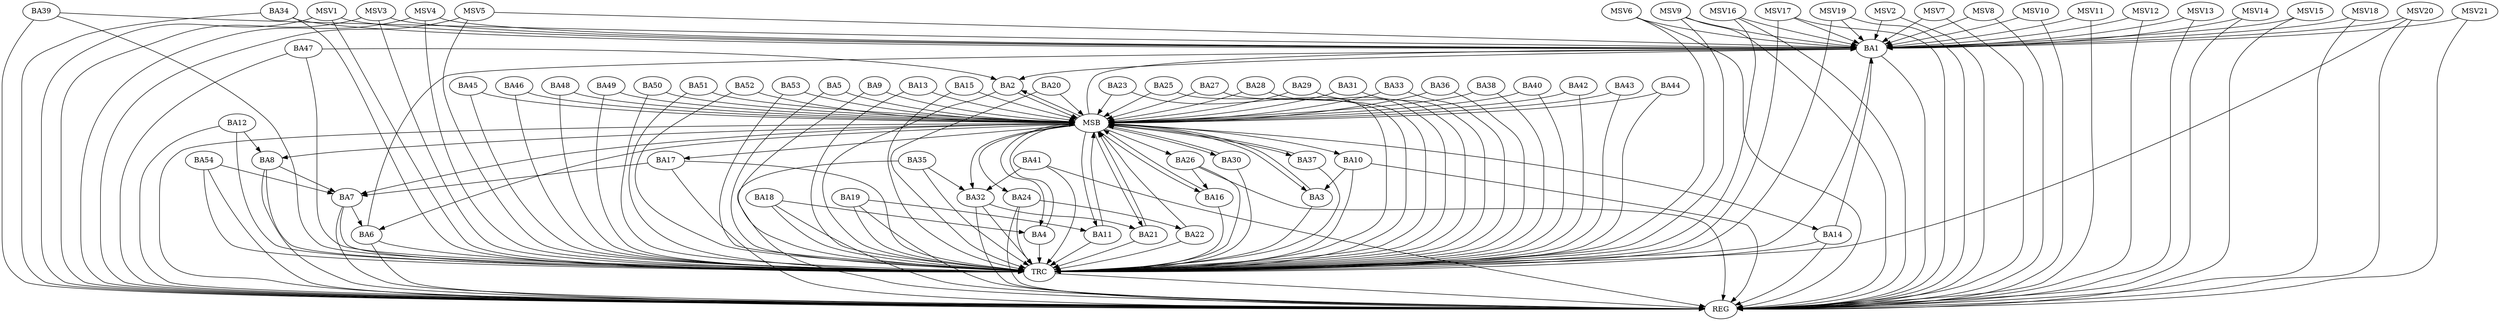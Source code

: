 strict digraph G {
  BA1 [ label="BA1" ];
  BA2 [ label="BA2" ];
  BA3 [ label="BA3" ];
  BA4 [ label="BA4" ];
  BA5 [ label="BA5" ];
  BA6 [ label="BA6" ];
  BA7 [ label="BA7" ];
  BA8 [ label="BA8" ];
  BA9 [ label="BA9" ];
  BA10 [ label="BA10" ];
  BA11 [ label="BA11" ];
  BA12 [ label="BA12" ];
  BA13 [ label="BA13" ];
  BA14 [ label="BA14" ];
  BA15 [ label="BA15" ];
  BA16 [ label="BA16" ];
  BA17 [ label="BA17" ];
  BA18 [ label="BA18" ];
  BA19 [ label="BA19" ];
  BA20 [ label="BA20" ];
  BA21 [ label="BA21" ];
  BA22 [ label="BA22" ];
  BA23 [ label="BA23" ];
  BA24 [ label="BA24" ];
  BA25 [ label="BA25" ];
  BA26 [ label="BA26" ];
  BA27 [ label="BA27" ];
  BA28 [ label="BA28" ];
  BA29 [ label="BA29" ];
  BA30 [ label="BA30" ];
  BA31 [ label="BA31" ];
  BA32 [ label="BA32" ];
  BA33 [ label="BA33" ];
  BA34 [ label="BA34" ];
  BA35 [ label="BA35" ];
  BA36 [ label="BA36" ];
  BA37 [ label="BA37" ];
  BA38 [ label="BA38" ];
  BA39 [ label="BA39" ];
  BA40 [ label="BA40" ];
  BA41 [ label="BA41" ];
  BA42 [ label="BA42" ];
  BA43 [ label="BA43" ];
  BA44 [ label="BA44" ];
  BA45 [ label="BA45" ];
  BA46 [ label="BA46" ];
  BA47 [ label="BA47" ];
  BA48 [ label="BA48" ];
  BA49 [ label="BA49" ];
  BA50 [ label="BA50" ];
  BA51 [ label="BA51" ];
  BA52 [ label="BA52" ];
  BA53 [ label="BA53" ];
  BA54 [ label="BA54" ];
  REG [ label="REG" ];
  MSB [ label="MSB" ];
  TRC [ label="TRC" ];
  MSV1 [ label="MSV1" ];
  MSV2 [ label="MSV2" ];
  MSV3 [ label="MSV3" ];
  MSV4 [ label="MSV4" ];
  MSV5 [ label="MSV5" ];
  MSV6 [ label="MSV6" ];
  MSV7 [ label="MSV7" ];
  MSV8 [ label="MSV8" ];
  MSV9 [ label="MSV9" ];
  MSV10 [ label="MSV10" ];
  MSV11 [ label="MSV11" ];
  MSV12 [ label="MSV12" ];
  MSV13 [ label="MSV13" ];
  MSV14 [ label="MSV14" ];
  MSV15 [ label="MSV15" ];
  MSV16 [ label="MSV16" ];
  MSV17 [ label="MSV17" ];
  MSV18 [ label="MSV18" ];
  MSV19 [ label="MSV19" ];
  MSV20 [ label="MSV20" ];
  MSV21 [ label="MSV21" ];
  BA1 -> BA2;
  BA6 -> BA1;
  BA7 -> BA6;
  BA8 -> BA7;
  BA10 -> BA3;
  BA12 -> BA8;
  BA14 -> BA1;
  BA17 -> BA7;
  BA18 -> BA4;
  BA19 -> BA11;
  BA24 -> BA22;
  BA26 -> BA16;
  BA32 -> BA21;
  BA34 -> BA1;
  BA35 -> BA32;
  BA39 -> BA1;
  BA41 -> BA32;
  BA47 -> BA2;
  BA54 -> BA7;
  BA1 -> REG;
  BA6 -> REG;
  BA7 -> REG;
  BA8 -> REG;
  BA10 -> REG;
  BA12 -> REG;
  BA14 -> REG;
  BA17 -> REG;
  BA18 -> REG;
  BA19 -> REG;
  BA24 -> REG;
  BA26 -> REG;
  BA32 -> REG;
  BA34 -> REG;
  BA35 -> REG;
  BA39 -> REG;
  BA41 -> REG;
  BA47 -> REG;
  BA54 -> REG;
  BA2 -> MSB;
  MSB -> BA1;
  MSB -> REG;
  BA3 -> MSB;
  MSB -> BA2;
  BA4 -> MSB;
  BA5 -> MSB;
  BA9 -> MSB;
  MSB -> BA8;
  BA11 -> MSB;
  MSB -> BA10;
  BA13 -> MSB;
  MSB -> BA4;
  BA15 -> MSB;
  MSB -> BA3;
  BA16 -> MSB;
  BA20 -> MSB;
  BA21 -> MSB;
  BA22 -> MSB;
  MSB -> BA21;
  BA23 -> MSB;
  MSB -> BA6;
  BA25 -> MSB;
  BA27 -> MSB;
  MSB -> BA24;
  BA28 -> MSB;
  MSB -> BA17;
  BA29 -> MSB;
  BA30 -> MSB;
  MSB -> BA14;
  BA31 -> MSB;
  MSB -> BA7;
  BA33 -> MSB;
  MSB -> BA30;
  BA36 -> MSB;
  MSB -> BA26;
  BA37 -> MSB;
  BA38 -> MSB;
  BA40 -> MSB;
  BA42 -> MSB;
  MSB -> BA16;
  BA43 -> MSB;
  MSB -> BA32;
  BA44 -> MSB;
  BA45 -> MSB;
  BA46 -> MSB;
  MSB -> BA37;
  BA48 -> MSB;
  BA49 -> MSB;
  BA50 -> MSB;
  MSB -> BA11;
  BA51 -> MSB;
  BA52 -> MSB;
  BA53 -> MSB;
  BA1 -> TRC;
  BA2 -> TRC;
  BA3 -> TRC;
  BA4 -> TRC;
  BA5 -> TRC;
  BA6 -> TRC;
  BA7 -> TRC;
  BA8 -> TRC;
  BA9 -> TRC;
  BA10 -> TRC;
  BA11 -> TRC;
  BA12 -> TRC;
  BA13 -> TRC;
  BA14 -> TRC;
  BA15 -> TRC;
  BA16 -> TRC;
  BA17 -> TRC;
  BA18 -> TRC;
  BA19 -> TRC;
  BA20 -> TRC;
  BA21 -> TRC;
  BA22 -> TRC;
  BA23 -> TRC;
  BA24 -> TRC;
  BA25 -> TRC;
  BA26 -> TRC;
  BA27 -> TRC;
  BA28 -> TRC;
  BA29 -> TRC;
  BA30 -> TRC;
  BA31 -> TRC;
  BA32 -> TRC;
  BA33 -> TRC;
  BA34 -> TRC;
  BA35 -> TRC;
  BA36 -> TRC;
  BA37 -> TRC;
  BA38 -> TRC;
  BA39 -> TRC;
  BA40 -> TRC;
  BA41 -> TRC;
  BA42 -> TRC;
  BA43 -> TRC;
  BA44 -> TRC;
  BA45 -> TRC;
  BA46 -> TRC;
  BA47 -> TRC;
  BA48 -> TRC;
  BA49 -> TRC;
  BA50 -> TRC;
  BA51 -> TRC;
  BA52 -> TRC;
  BA53 -> TRC;
  BA54 -> TRC;
  TRC -> REG;
  MSV1 -> BA1;
  MSV2 -> BA1;
  MSV1 -> REG;
  MSV1 -> TRC;
  MSV2 -> REG;
  MSV3 -> BA1;
  MSV4 -> BA1;
  MSV5 -> BA1;
  MSV6 -> BA1;
  MSV3 -> REG;
  MSV3 -> TRC;
  MSV4 -> REG;
  MSV4 -> TRC;
  MSV5 -> REG;
  MSV5 -> TRC;
  MSV6 -> REG;
  MSV6 -> TRC;
  MSV7 -> BA1;
  MSV7 -> REG;
  MSV8 -> BA1;
  MSV8 -> REG;
  MSV9 -> BA1;
  MSV9 -> REG;
  MSV9 -> TRC;
  MSV10 -> BA1;
  MSV11 -> BA1;
  MSV12 -> BA1;
  MSV10 -> REG;
  MSV11 -> REG;
  MSV12 -> REG;
  MSV13 -> BA1;
  MSV14 -> BA1;
  MSV15 -> BA1;
  MSV13 -> REG;
  MSV14 -> REG;
  MSV15 -> REG;
  MSV16 -> BA1;
  MSV17 -> BA1;
  MSV16 -> REG;
  MSV16 -> TRC;
  MSV17 -> REG;
  MSV17 -> TRC;
  MSV18 -> BA1;
  MSV18 -> REG;
  MSV19 -> BA1;
  MSV20 -> BA1;
  MSV21 -> BA1;
  MSV19 -> REG;
  MSV19 -> TRC;
  MSV20 -> REG;
  MSV20 -> TRC;
  MSV21 -> REG;
}
